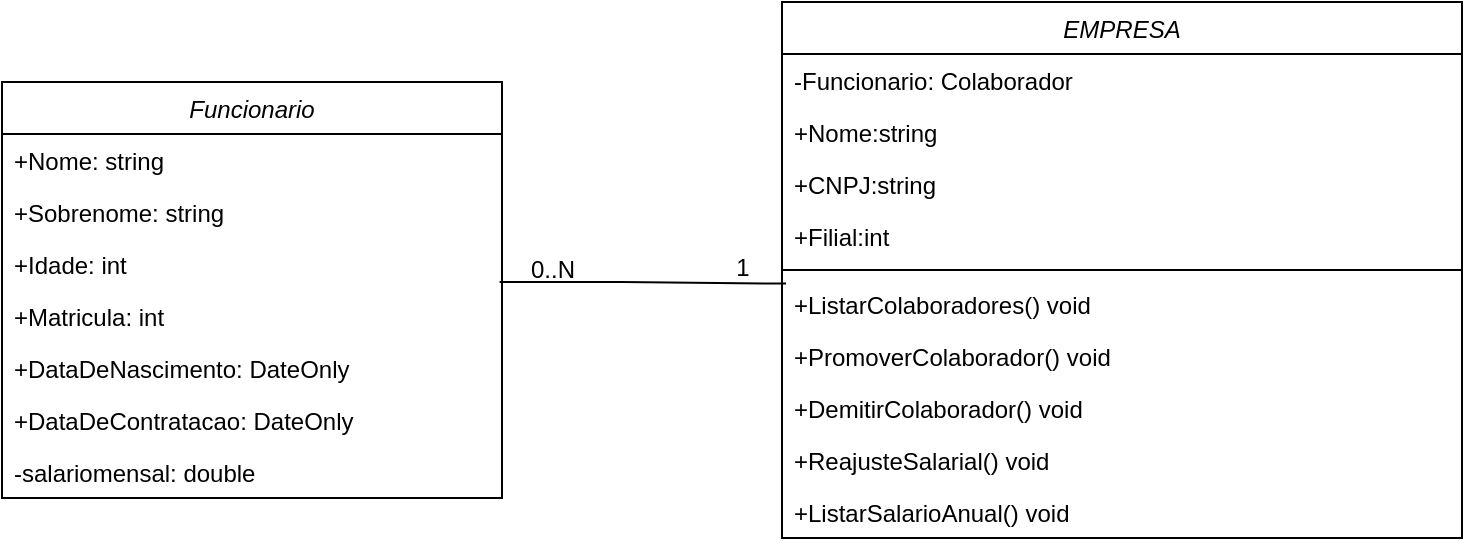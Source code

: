 <mxfile version="22.0.4" type="github">
  <diagram id="C5RBs43oDa-KdzZeNtuy" name="Page-1">
    <mxGraphModel dx="778" dy="522" grid="1" gridSize="10" guides="1" tooltips="1" connect="1" arrows="1" fold="1" page="1" pageScale="1" pageWidth="827" pageHeight="1169" math="0" shadow="0">
      <root>
        <mxCell id="WIyWlLk6GJQsqaUBKTNV-0" />
        <mxCell id="WIyWlLk6GJQsqaUBKTNV-1" parent="WIyWlLk6GJQsqaUBKTNV-0" />
        <mxCell id="wl4VbHbSpCYY6fyt1wG2-1" value="Funcionario" style="swimlane;fontStyle=2;align=center;verticalAlign=top;childLayout=stackLayout;horizontal=1;startSize=26;horizontalStack=0;resizeParent=1;resizeLast=0;collapsible=1;marginBottom=0;rounded=0;shadow=0;strokeWidth=1;" vertex="1" parent="WIyWlLk6GJQsqaUBKTNV-1">
          <mxGeometry x="50" y="110" width="250" height="208" as="geometry">
            <mxRectangle x="230" y="140" width="160" height="26" as="alternateBounds" />
          </mxGeometry>
        </mxCell>
        <mxCell id="wl4VbHbSpCYY6fyt1wG2-2" value="+Nome: string" style="text;align=left;verticalAlign=top;spacingLeft=4;spacingRight=4;overflow=hidden;rotatable=0;points=[[0,0.5],[1,0.5]];portConstraint=eastwest;" vertex="1" parent="wl4VbHbSpCYY6fyt1wG2-1">
          <mxGeometry y="26" width="250" height="26" as="geometry" />
        </mxCell>
        <mxCell id="wl4VbHbSpCYY6fyt1wG2-3" value="+Sobrenome: string" style="text;align=left;verticalAlign=top;spacingLeft=4;spacingRight=4;overflow=hidden;rotatable=0;points=[[0,0.5],[1,0.5]];portConstraint=eastwest;" vertex="1" parent="wl4VbHbSpCYY6fyt1wG2-1">
          <mxGeometry y="52" width="250" height="26" as="geometry" />
        </mxCell>
        <mxCell id="wl4VbHbSpCYY6fyt1wG2-4" value="+Idade: int" style="text;align=left;verticalAlign=top;spacingLeft=4;spacingRight=4;overflow=hidden;rotatable=0;points=[[0,0.5],[1,0.5]];portConstraint=eastwest;rounded=0;shadow=0;html=0;" vertex="1" parent="wl4VbHbSpCYY6fyt1wG2-1">
          <mxGeometry y="78" width="250" height="26" as="geometry" />
        </mxCell>
        <mxCell id="wl4VbHbSpCYY6fyt1wG2-8" value="+Matricula: int" style="text;align=left;verticalAlign=top;spacingLeft=4;spacingRight=4;overflow=hidden;rotatable=0;points=[[0,0.5],[1,0.5]];portConstraint=eastwest;rounded=0;shadow=0;html=0;" vertex="1" parent="wl4VbHbSpCYY6fyt1wG2-1">
          <mxGeometry y="104" width="250" height="26" as="geometry" />
        </mxCell>
        <mxCell id="wl4VbHbSpCYY6fyt1wG2-5" value="+DataDeNascimento: DateOnly&#xa;" style="text;align=left;verticalAlign=top;spacingLeft=4;spacingRight=4;overflow=hidden;rotatable=0;points=[[0,0.5],[1,0.5]];portConstraint=eastwest;rounded=0;shadow=0;html=0;" vertex="1" parent="wl4VbHbSpCYY6fyt1wG2-1">
          <mxGeometry y="130" width="250" height="26" as="geometry" />
        </mxCell>
        <mxCell id="wl4VbHbSpCYY6fyt1wG2-10" value="+DataDeContratacao: DateOnly" style="text;align=left;verticalAlign=top;spacingLeft=4;spacingRight=4;overflow=hidden;rotatable=0;points=[[0,0.5],[1,0.5]];portConstraint=eastwest;rounded=0;shadow=0;html=0;" vertex="1" parent="wl4VbHbSpCYY6fyt1wG2-1">
          <mxGeometry y="156" width="250" height="26" as="geometry" />
        </mxCell>
        <mxCell id="wl4VbHbSpCYY6fyt1wG2-11" value="-salariomensal: double" style="text;align=left;verticalAlign=top;spacingLeft=4;spacingRight=4;overflow=hidden;rotatable=0;points=[[0,0.5],[1,0.5]];portConstraint=eastwest;rounded=0;shadow=0;html=0;" vertex="1" parent="wl4VbHbSpCYY6fyt1wG2-1">
          <mxGeometry y="182" width="250" height="26" as="geometry" />
        </mxCell>
        <mxCell id="wl4VbHbSpCYY6fyt1wG2-6" value="EMPRESA" style="swimlane;fontStyle=2;align=center;verticalAlign=top;childLayout=stackLayout;horizontal=1;startSize=26;horizontalStack=0;resizeParent=1;resizeLast=0;collapsible=1;marginBottom=0;rounded=0;shadow=0;strokeWidth=1;" vertex="1" parent="WIyWlLk6GJQsqaUBKTNV-1">
          <mxGeometry x="440" y="70" width="340" height="268" as="geometry">
            <mxRectangle x="230" y="140" width="160" height="26" as="alternateBounds" />
          </mxGeometry>
        </mxCell>
        <mxCell id="wl4VbHbSpCYY6fyt1wG2-7" value="-Funcionario: Colaborador" style="text;align=left;verticalAlign=top;spacingLeft=4;spacingRight=4;overflow=hidden;rotatable=0;points=[[0,0.5],[1,0.5]];portConstraint=eastwest;" vertex="1" parent="wl4VbHbSpCYY6fyt1wG2-6">
          <mxGeometry y="26" width="340" height="26" as="geometry" />
        </mxCell>
        <mxCell id="wl4VbHbSpCYY6fyt1wG2-20" value="+Nome:string" style="text;align=left;verticalAlign=top;spacingLeft=4;spacingRight=4;overflow=hidden;rotatable=0;points=[[0,0.5],[1,0.5]];portConstraint=eastwest;" vertex="1" parent="wl4VbHbSpCYY6fyt1wG2-6">
          <mxGeometry y="52" width="340" height="26" as="geometry" />
        </mxCell>
        <mxCell id="wl4VbHbSpCYY6fyt1wG2-21" value="+CNPJ:string" style="text;align=left;verticalAlign=top;spacingLeft=4;spacingRight=4;overflow=hidden;rotatable=0;points=[[0,0.5],[1,0.5]];portConstraint=eastwest;" vertex="1" parent="wl4VbHbSpCYY6fyt1wG2-6">
          <mxGeometry y="78" width="340" height="26" as="geometry" />
        </mxCell>
        <mxCell id="wl4VbHbSpCYY6fyt1wG2-22" value="+Filial:int" style="text;align=left;verticalAlign=top;spacingLeft=4;spacingRight=4;overflow=hidden;rotatable=0;points=[[0,0.5],[1,0.5]];portConstraint=eastwest;" vertex="1" parent="wl4VbHbSpCYY6fyt1wG2-6">
          <mxGeometry y="104" width="340" height="26" as="geometry" />
        </mxCell>
        <mxCell id="wl4VbHbSpCYY6fyt1wG2-12" value="" style="line;html=1;strokeWidth=1;align=left;verticalAlign=middle;spacingTop=-1;spacingLeft=3;spacingRight=3;rotatable=0;labelPosition=right;points=[];portConstraint=eastwest;" vertex="1" parent="wl4VbHbSpCYY6fyt1wG2-6">
          <mxGeometry y="130" width="340" height="8" as="geometry" />
        </mxCell>
        <mxCell id="wl4VbHbSpCYY6fyt1wG2-23" value="+ListarColaboradores() void" style="text;align=left;verticalAlign=top;spacingLeft=4;spacingRight=4;overflow=hidden;rotatable=0;points=[[0,0.5],[1,0.5]];portConstraint=eastwest;" vertex="1" parent="wl4VbHbSpCYY6fyt1wG2-6">
          <mxGeometry y="138" width="340" height="26" as="geometry" />
        </mxCell>
        <mxCell id="wl4VbHbSpCYY6fyt1wG2-13" value="+PromoverColaborador() void" style="text;align=left;verticalAlign=top;spacingLeft=4;spacingRight=4;overflow=hidden;rotatable=0;points=[[0,0.5],[1,0.5]];portConstraint=eastwest;" vertex="1" parent="wl4VbHbSpCYY6fyt1wG2-6">
          <mxGeometry y="164" width="340" height="26" as="geometry" />
        </mxCell>
        <mxCell id="wl4VbHbSpCYY6fyt1wG2-14" value="+DemitirColaborador() void" style="text;align=left;verticalAlign=top;spacingLeft=4;spacingRight=4;overflow=hidden;rotatable=0;points=[[0,0.5],[1,0.5]];portConstraint=eastwest;" vertex="1" parent="wl4VbHbSpCYY6fyt1wG2-6">
          <mxGeometry y="190" width="340" height="26" as="geometry" />
        </mxCell>
        <mxCell id="wl4VbHbSpCYY6fyt1wG2-15" value="+ReajusteSalarial() void" style="text;align=left;verticalAlign=top;spacingLeft=4;spacingRight=4;overflow=hidden;rotatable=0;points=[[0,0.5],[1,0.5]];portConstraint=eastwest;" vertex="1" parent="wl4VbHbSpCYY6fyt1wG2-6">
          <mxGeometry y="216" width="340" height="26" as="geometry" />
        </mxCell>
        <mxCell id="wl4VbHbSpCYY6fyt1wG2-16" value="+ListarSalarioAnual() void" style="text;align=left;verticalAlign=top;spacingLeft=4;spacingRight=4;overflow=hidden;rotatable=0;points=[[0,0.5],[1,0.5]];portConstraint=eastwest;" vertex="1" parent="wl4VbHbSpCYY6fyt1wG2-6">
          <mxGeometry y="242" width="340" height="26" as="geometry" />
        </mxCell>
        <mxCell id="wl4VbHbSpCYY6fyt1wG2-18" value="0..N" style="text;html=1;align=center;verticalAlign=middle;resizable=0;points=[];autosize=1;strokeColor=none;fillColor=none;" vertex="1" parent="WIyWlLk6GJQsqaUBKTNV-1">
          <mxGeometry x="300" y="189" width="50" height="30" as="geometry" />
        </mxCell>
        <mxCell id="wl4VbHbSpCYY6fyt1wG2-19" value="1" style="text;html=1;align=center;verticalAlign=middle;resizable=0;points=[];autosize=1;strokeColor=none;fillColor=none;" vertex="1" parent="WIyWlLk6GJQsqaUBKTNV-1">
          <mxGeometry x="405" y="188" width="30" height="30" as="geometry" />
        </mxCell>
        <mxCell id="wl4VbHbSpCYY6fyt1wG2-26" value="" style="endArrow=none;html=1;rounded=0;entryX=0.006;entryY=0.108;entryDx=0;entryDy=0;entryPerimeter=0;exitX=-0.024;exitY=0.7;exitDx=0;exitDy=0;exitPerimeter=0;" edge="1" parent="WIyWlLk6GJQsqaUBKTNV-1" source="wl4VbHbSpCYY6fyt1wG2-18" target="wl4VbHbSpCYY6fyt1wG2-23">
          <mxGeometry width="50" height="50" relative="1" as="geometry">
            <mxPoint x="380" y="300" as="sourcePoint" />
            <mxPoint x="430" y="250" as="targetPoint" />
            <Array as="points">
              <mxPoint x="360" y="210" />
            </Array>
          </mxGeometry>
        </mxCell>
      </root>
    </mxGraphModel>
  </diagram>
</mxfile>
